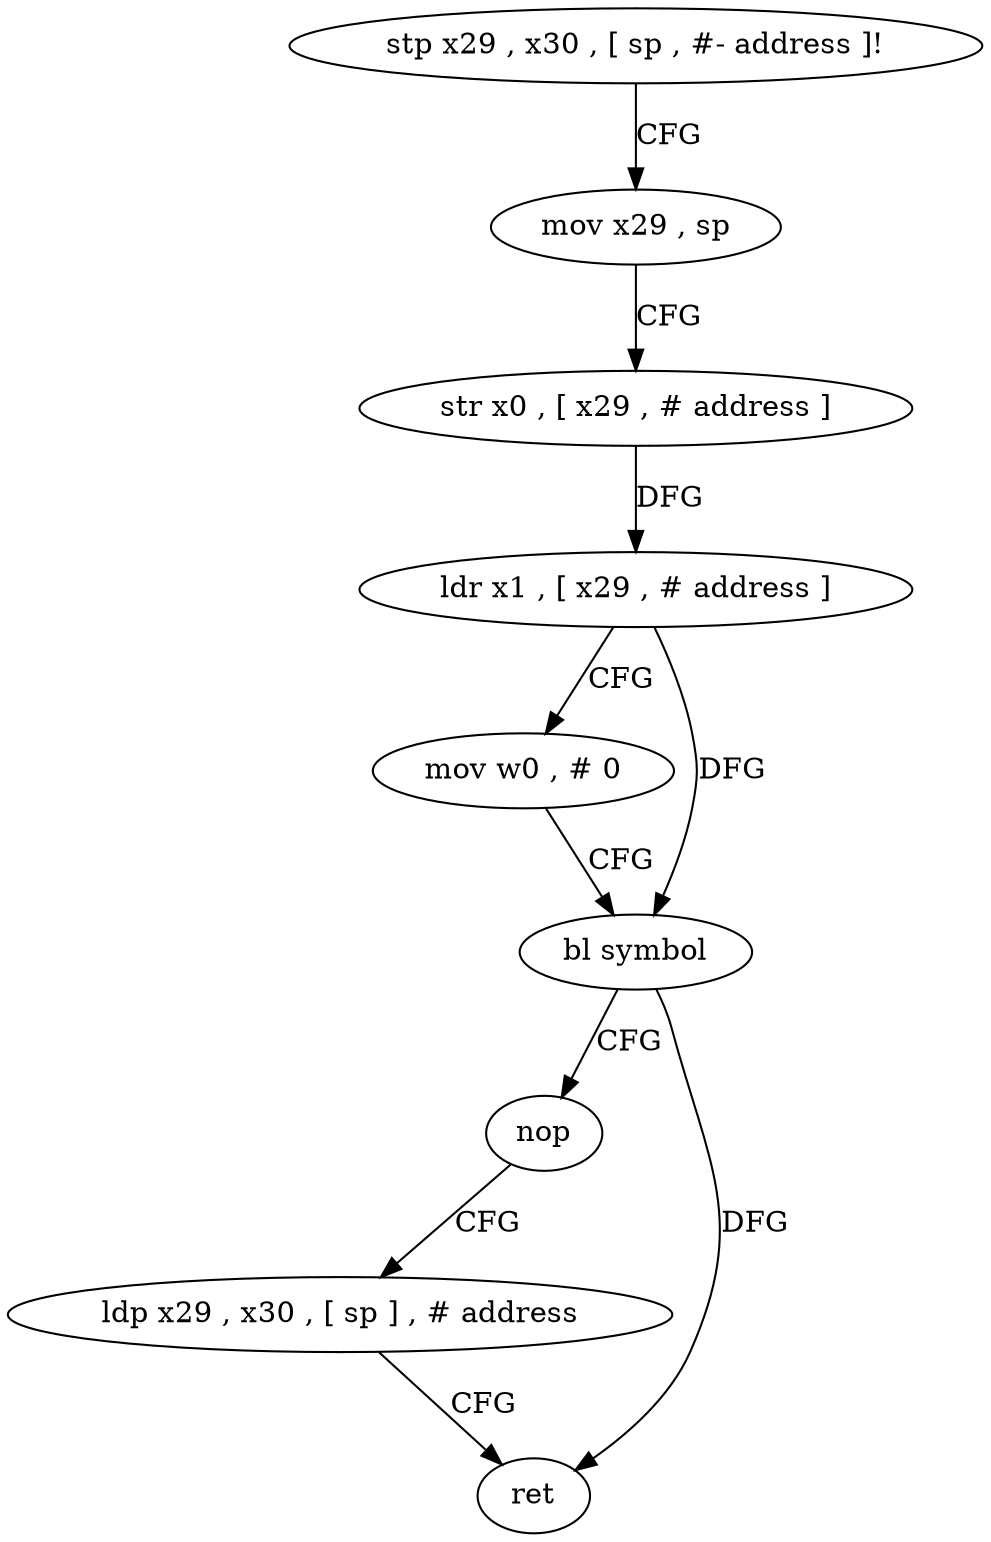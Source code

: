 digraph "func" {
"4526232" [label = "stp x29 , x30 , [ sp , #- address ]!" ]
"4526236" [label = "mov x29 , sp" ]
"4526240" [label = "str x0 , [ x29 , # address ]" ]
"4526244" [label = "ldr x1 , [ x29 , # address ]" ]
"4526248" [label = "mov w0 , # 0" ]
"4526252" [label = "bl symbol" ]
"4526256" [label = "nop" ]
"4526260" [label = "ldp x29 , x30 , [ sp ] , # address" ]
"4526264" [label = "ret" ]
"4526232" -> "4526236" [ label = "CFG" ]
"4526236" -> "4526240" [ label = "CFG" ]
"4526240" -> "4526244" [ label = "DFG" ]
"4526244" -> "4526248" [ label = "CFG" ]
"4526244" -> "4526252" [ label = "DFG" ]
"4526248" -> "4526252" [ label = "CFG" ]
"4526252" -> "4526256" [ label = "CFG" ]
"4526252" -> "4526264" [ label = "DFG" ]
"4526256" -> "4526260" [ label = "CFG" ]
"4526260" -> "4526264" [ label = "CFG" ]
}
